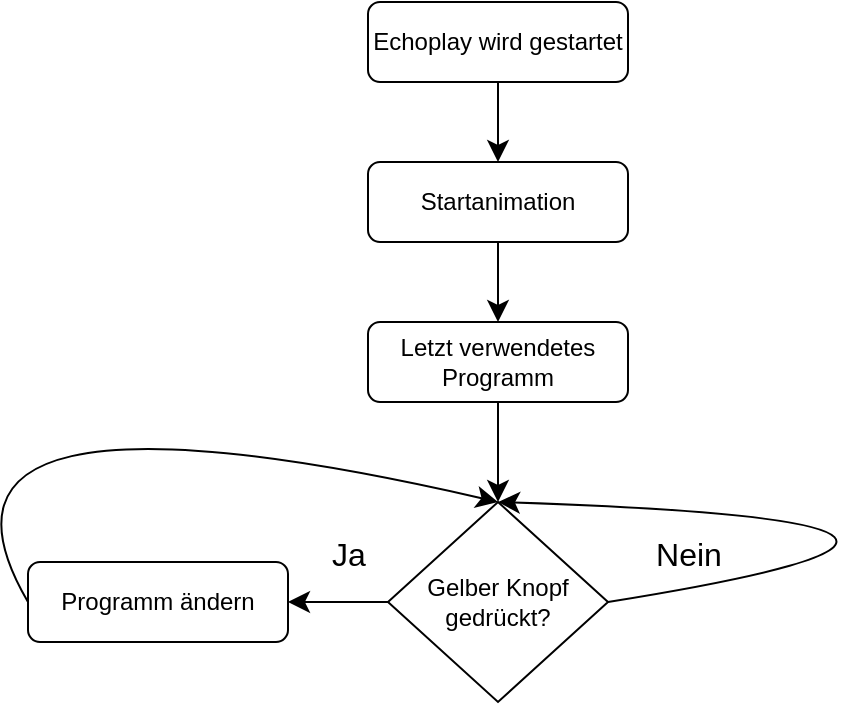 <mxfile version="26.2.4" pages="7">
  <diagram name="Start" id="BCdZJcgpSqmYK6YZ52Y_">
    <mxGraphModel dx="1428" dy="803" grid="1" gridSize="10" guides="1" tooltips="1" connect="1" arrows="1" fold="1" page="0" pageScale="1" pageWidth="827" pageHeight="1169" math="0" shadow="0">
      <root>
        <mxCell id="0" />
        <mxCell id="1" parent="0" />
        <mxCell id="Ngw4xZ1iBnMASFYmVozH-3" style="edgeStyle=none;curved=1;rounded=0;orthogonalLoop=1;jettySize=auto;html=1;exitX=0.5;exitY=1;exitDx=0;exitDy=0;entryX=0.5;entryY=0;entryDx=0;entryDy=0;fontSize=12;startSize=8;endSize=8;" parent="1" source="Ngw4xZ1iBnMASFYmVozH-1" target="Ngw4xZ1iBnMASFYmVozH-2" edge="1">
          <mxGeometry relative="1" as="geometry" />
        </mxCell>
        <mxCell id="Ngw4xZ1iBnMASFYmVozH-1" value="Echoplay wird gestartet" style="rounded=1;whiteSpace=wrap;html=1;" parent="1" vertex="1">
          <mxGeometry x="320" y="80" width="130" height="40" as="geometry" />
        </mxCell>
        <mxCell id="Ngw4xZ1iBnMASFYmVozH-5" style="edgeStyle=none;curved=1;rounded=0;orthogonalLoop=1;jettySize=auto;html=1;exitX=0.5;exitY=1;exitDx=0;exitDy=0;entryX=0.5;entryY=0;entryDx=0;entryDy=0;fontSize=12;startSize=8;endSize=8;" parent="1" source="Ngw4xZ1iBnMASFYmVozH-2" target="Ngw4xZ1iBnMASFYmVozH-4" edge="1">
          <mxGeometry relative="1" as="geometry" />
        </mxCell>
        <mxCell id="Ngw4xZ1iBnMASFYmVozH-2" value="Startanimation" style="rounded=1;whiteSpace=wrap;html=1;" parent="1" vertex="1">
          <mxGeometry x="320" y="160" width="130" height="40" as="geometry" />
        </mxCell>
        <mxCell id="Ngw4xZ1iBnMASFYmVozH-7" style="edgeStyle=none;curved=1;rounded=0;orthogonalLoop=1;jettySize=auto;html=1;exitX=0.5;exitY=1;exitDx=0;exitDy=0;entryX=0.5;entryY=0;entryDx=0;entryDy=0;fontSize=12;startSize=8;endSize=8;" parent="1" source="Ngw4xZ1iBnMASFYmVozH-4" target="Ngw4xZ1iBnMASFYmVozH-6" edge="1">
          <mxGeometry relative="1" as="geometry" />
        </mxCell>
        <mxCell id="Ngw4xZ1iBnMASFYmVozH-4" value="Letzt verwendetes Programm" style="rounded=1;whiteSpace=wrap;html=1;" parent="1" vertex="1">
          <mxGeometry x="320" y="240" width="130" height="40" as="geometry" />
        </mxCell>
        <mxCell id="Ngw4xZ1iBnMASFYmVozH-14" style="edgeStyle=none;curved=1;rounded=0;orthogonalLoop=1;jettySize=auto;html=1;exitX=0;exitY=0.5;exitDx=0;exitDy=0;entryX=1;entryY=0.5;entryDx=0;entryDy=0;fontSize=12;startSize=8;endSize=8;" parent="1" source="Ngw4xZ1iBnMASFYmVozH-6" target="Ngw4xZ1iBnMASFYmVozH-13" edge="1">
          <mxGeometry relative="1" as="geometry" />
        </mxCell>
        <mxCell id="Ngw4xZ1iBnMASFYmVozH-6" value="Gelber Knopf gedrückt?" style="rhombus;whiteSpace=wrap;html=1;" parent="1" vertex="1">
          <mxGeometry x="330" y="330" width="110" height="100" as="geometry" />
        </mxCell>
        <mxCell id="Ngw4xZ1iBnMASFYmVozH-9" value="&lt;div&gt;Ja&lt;/div&gt;" style="text;html=1;align=center;verticalAlign=middle;resizable=0;points=[];autosize=1;strokeColor=none;fillColor=none;fontSize=16;" parent="1" vertex="1">
          <mxGeometry x="290" y="341" width="40" height="30" as="geometry" />
        </mxCell>
        <mxCell id="Ngw4xZ1iBnMASFYmVozH-10" value="Nein" style="text;html=1;align=center;verticalAlign=middle;resizable=0;points=[];autosize=1;strokeColor=none;fillColor=none;fontSize=16;" parent="1" vertex="1">
          <mxGeometry x="450" y="341" width="60" height="30" as="geometry" />
        </mxCell>
        <mxCell id="PngjYbP6l01CfZ-gIK1M-1" style="edgeStyle=none;curved=1;rounded=0;orthogonalLoop=1;jettySize=auto;html=1;exitX=0;exitY=0.5;exitDx=0;exitDy=0;entryX=0.5;entryY=0;entryDx=0;entryDy=0;fontSize=12;startSize=8;endSize=8;" edge="1" parent="1" source="Ngw4xZ1iBnMASFYmVozH-13" target="Ngw4xZ1iBnMASFYmVozH-6">
          <mxGeometry relative="1" as="geometry">
            <Array as="points">
              <mxPoint x="80" y="260" />
            </Array>
          </mxGeometry>
        </mxCell>
        <mxCell id="Ngw4xZ1iBnMASFYmVozH-13" value="Programm ändern" style="rounded=1;whiteSpace=wrap;html=1;" parent="1" vertex="1">
          <mxGeometry x="150" y="360" width="130" height="40" as="geometry" />
        </mxCell>
        <mxCell id="PngjYbP6l01CfZ-gIK1M-2" style="edgeStyle=none;curved=1;rounded=0;orthogonalLoop=1;jettySize=auto;html=1;exitX=1;exitY=0.5;exitDx=0;exitDy=0;entryX=0.5;entryY=0;entryDx=0;entryDy=0;fontSize=12;startSize=8;endSize=8;" edge="1" parent="1" source="Ngw4xZ1iBnMASFYmVozH-6" target="Ngw4xZ1iBnMASFYmVozH-6">
          <mxGeometry relative="1" as="geometry">
            <Array as="points">
              <mxPoint x="690" y="340" />
            </Array>
          </mxGeometry>
        </mxCell>
      </root>
    </mxGraphModel>
  </diagram>
  <diagram id="MvB76alED9_XXCldiHOf" name="Snake">
    <mxGraphModel dx="1828" dy="1203" grid="1" gridSize="10" guides="1" tooltips="1" connect="1" arrows="1" fold="1" page="0" pageScale="1" pageWidth="827" pageHeight="1169" math="0" shadow="0">
      <root>
        <mxCell id="0" />
        <mxCell id="1" parent="0" />
        <mxCell id="cMoaqk0UZ_DA8knDVJAA-2" style="edgeStyle=none;curved=1;rounded=0;orthogonalLoop=1;jettySize=auto;html=1;exitX=0.5;exitY=1;exitDx=0;exitDy=0;entryX=0.5;entryY=0;entryDx=0;entryDy=0;fontSize=12;startSize=8;endSize=8;" edge="1" parent="1" source="aDZa0IUrz87PPYCsn7vV-1" target="cMoaqk0UZ_DA8knDVJAA-1">
          <mxGeometry relative="1" as="geometry" />
        </mxCell>
        <mxCell id="aDZa0IUrz87PPYCsn7vV-1" value="Programm ausgewählt" style="rounded=1;whiteSpace=wrap;html=1;" parent="1" vertex="1">
          <mxGeometry x="160" y="-40" width="120" height="40" as="geometry" />
        </mxCell>
        <mxCell id="oCGuxMyvgfRvBwb0uXom-2" style="edgeStyle=none;curved=1;rounded=0;orthogonalLoop=1;jettySize=auto;html=1;exitX=0.5;exitY=1;exitDx=0;exitDy=0;entryX=0.5;entryY=0;entryDx=0;entryDy=0;fontSize=12;startSize=8;endSize=8;" edge="1" parent="1" source="cMoaqk0UZ_DA8knDVJAA-1" target="oCGuxMyvgfRvBwb0uXom-1">
          <mxGeometry relative="1" as="geometry" />
        </mxCell>
        <mxCell id="cMoaqk0UZ_DA8knDVJAA-1" value="Setup" style="rounded=1;whiteSpace=wrap;html=1;" vertex="1" parent="1">
          <mxGeometry x="160" y="40" width="120" height="40" as="geometry" />
        </mxCell>
        <mxCell id="oCGuxMyvgfRvBwb0uXom-5" style="edgeStyle=none;curved=1;rounded=0;orthogonalLoop=1;jettySize=auto;html=1;exitX=0.5;exitY=1;exitDx=0;exitDy=0;entryX=0.5;entryY=0;entryDx=0;entryDy=0;fontSize=12;startSize=8;endSize=8;" edge="1" parent="1" source="oCGuxMyvgfRvBwb0uXom-1" target="oCGuxMyvgfRvBwb0uXom-4">
          <mxGeometry relative="1" as="geometry" />
        </mxCell>
        <mxCell id="oCGuxMyvgfRvBwb0uXom-1" value="Starting Screen" style="rounded=1;whiteSpace=wrap;html=1;" vertex="1" parent="1">
          <mxGeometry x="160" y="120" width="120" height="40" as="geometry" />
        </mxCell>
        <mxCell id="oCGuxMyvgfRvBwb0uXom-11" style="edgeStyle=none;curved=1;rounded=0;orthogonalLoop=1;jettySize=auto;html=1;exitX=0;exitY=0.5;exitDx=0;exitDy=0;entryX=1;entryY=0.5;entryDx=0;entryDy=0;fontSize=12;startSize=8;endSize=8;" edge="1" parent="1" source="oCGuxMyvgfRvBwb0uXom-4" target="oCGuxMyvgfRvBwb0uXom-10">
          <mxGeometry relative="1" as="geometry" />
        </mxCell>
        <mxCell id="Ss6LQbIELtsNvzZK5WHE-1" style="edgeStyle=none;curved=1;rounded=0;orthogonalLoop=1;jettySize=auto;html=1;exitX=1;exitY=0.5;exitDx=0;exitDy=0;entryX=1;entryY=0.5;entryDx=0;entryDy=0;fontSize=12;startSize=8;endSize=8;" edge="1" parent="1" source="oCGuxMyvgfRvBwb0uXom-4" target="oCGuxMyvgfRvBwb0uXom-1">
          <mxGeometry relative="1" as="geometry">
            <Array as="points">
              <mxPoint x="450" y="250" />
            </Array>
          </mxGeometry>
        </mxCell>
        <mxCell id="oCGuxMyvgfRvBwb0uXom-4" value="Geräusch gehört?" style="rhombus;whiteSpace=wrap;html=1;" vertex="1" parent="1">
          <mxGeometry x="170" y="200" width="100" height="100" as="geometry" />
        </mxCell>
        <mxCell id="oCGuxMyvgfRvBwb0uXom-6" value="Ja" style="text;html=1;align=center;verticalAlign=middle;resizable=0;points=[];autosize=1;strokeColor=none;fillColor=none;fontSize=16;" vertex="1" parent="1">
          <mxGeometry x="120" y="211" width="40" height="30" as="geometry" />
        </mxCell>
        <mxCell id="oCGuxMyvgfRvBwb0uXom-7" value="Nein" style="text;html=1;align=center;verticalAlign=middle;resizable=0;points=[];autosize=1;strokeColor=none;fillColor=none;fontSize=16;" vertex="1" parent="1">
          <mxGeometry x="280" y="211" width="60" height="30" as="geometry" />
        </mxCell>
        <mxCell id="oCGuxMyvgfRvBwb0uXom-13" style="edgeStyle=none;curved=1;rounded=0;orthogonalLoop=1;jettySize=auto;html=1;exitX=0.5;exitY=1;exitDx=0;exitDy=0;entryX=0.5;entryY=0;entryDx=0;entryDy=0;fontSize=12;startSize=8;endSize=8;" edge="1" parent="1" source="oCGuxMyvgfRvBwb0uXom-10" target="oCGuxMyvgfRvBwb0uXom-12">
          <mxGeometry relative="1" as="geometry" />
        </mxCell>
        <mxCell id="oCGuxMyvgfRvBwb0uXom-10" value="Spiel Starten" style="rounded=1;whiteSpace=wrap;html=1;" vertex="1" parent="1">
          <mxGeometry x="-10" y="230" width="120" height="40" as="geometry" />
        </mxCell>
        <mxCell id="oCGuxMyvgfRvBwb0uXom-15" style="edgeStyle=none;curved=1;rounded=0;orthogonalLoop=1;jettySize=auto;html=1;exitX=0.5;exitY=1;exitDx=0;exitDy=0;entryX=0.5;entryY=0;entryDx=0;entryDy=0;fontSize=12;startSize=8;endSize=8;" edge="1" parent="1" source="oCGuxMyvgfRvBwb0uXom-12" target="oCGuxMyvgfRvBwb0uXom-14">
          <mxGeometry relative="1" as="geometry" />
        </mxCell>
        <mxCell id="oCGuxMyvgfRvBwb0uXom-12" value="DrawApple" style="rounded=1;whiteSpace=wrap;html=1;" vertex="1" parent="1">
          <mxGeometry x="-10" y="310" width="120" height="40" as="geometry" />
        </mxCell>
        <mxCell id="oCGuxMyvgfRvBwb0uXom-17" style="edgeStyle=none;curved=1;rounded=0;orthogonalLoop=1;jettySize=auto;html=1;exitX=0.5;exitY=1;exitDx=0;exitDy=0;entryX=0.5;entryY=0;entryDx=0;entryDy=0;fontSize=12;startSize=8;endSize=8;" edge="1" parent="1" source="oCGuxMyvgfRvBwb0uXom-14" target="oCGuxMyvgfRvBwb0uXom-16">
          <mxGeometry relative="1" as="geometry" />
        </mxCell>
        <mxCell id="oCGuxMyvgfRvBwb0uXom-14" value="DrawSnake" style="rounded=1;whiteSpace=wrap;html=1;" vertex="1" parent="1">
          <mxGeometry x="-10" y="390" width="120" height="40" as="geometry" />
        </mxCell>
        <mxCell id="oCGuxMyvgfRvBwb0uXom-26" style="edgeStyle=none;curved=1;rounded=0;orthogonalLoop=1;jettySize=auto;html=1;exitX=0.5;exitY=1;exitDx=0;exitDy=0;entryX=0.5;entryY=0;entryDx=0;entryDy=0;fontSize=12;startSize=8;endSize=8;" edge="1" parent="1" source="oCGuxMyvgfRvBwb0uXom-16" target="oCGuxMyvgfRvBwb0uXom-20">
          <mxGeometry relative="1" as="geometry" />
        </mxCell>
        <mxCell id="oCGuxMyvgfRvBwb0uXom-16" value="MoveSnake" style="rounded=1;whiteSpace=wrap;html=1;" vertex="1" parent="1">
          <mxGeometry x="-10" y="470" width="120" height="40" as="geometry" />
        </mxCell>
        <mxCell id="ppfr4ID5wg0duhNd-xjc-4" style="edgeStyle=none;curved=1;rounded=0;orthogonalLoop=1;jettySize=auto;html=1;exitX=1;exitY=0.5;exitDx=0;exitDy=0;entryX=0.5;entryY=0;entryDx=0;entryDy=0;fontSize=12;startSize=8;endSize=8;" edge="1" parent="1" source="oCGuxMyvgfRvBwb0uXom-20" target="ppfr4ID5wg0duhNd-xjc-1">
          <mxGeometry relative="1" as="geometry">
            <Array as="points">
              <mxPoint x="100" y="690" />
            </Array>
          </mxGeometry>
        </mxCell>
        <mxCell id="ppfr4ID5wg0duhNd-xjc-9" style="edgeStyle=none;curved=1;rounded=0;orthogonalLoop=1;jettySize=auto;html=1;exitX=0;exitY=0.5;exitDx=0;exitDy=0;entryX=1;entryY=0.5;entryDx=0;entryDy=0;fontSize=12;startSize=8;endSize=8;" edge="1" parent="1" source="oCGuxMyvgfRvBwb0uXom-20" target="ppfr4ID5wg0duhNd-xjc-8">
          <mxGeometry relative="1" as="geometry" />
        </mxCell>
        <mxCell id="oCGuxMyvgfRvBwb0uXom-20" value="Berührt Wand oder Selbst?" style="rhombus;whiteSpace=wrap;html=1;" vertex="1" parent="1">
          <mxGeometry y="560" width="100" height="100" as="geometry" />
        </mxCell>
        <mxCell id="oCGuxMyvgfRvBwb0uXom-21" value="Ja" style="text;html=1;align=center;verticalAlign=middle;resizable=0;points=[];autosize=1;strokeColor=none;fillColor=none;fontSize=16;" vertex="1" parent="1">
          <mxGeometry x="-40" y="571" width="40" height="30" as="geometry" />
        </mxCell>
        <mxCell id="oCGuxMyvgfRvBwb0uXom-22" value="Nein" style="text;html=1;align=center;verticalAlign=middle;resizable=0;points=[];autosize=1;strokeColor=none;fillColor=none;fontSize=16;" vertex="1" parent="1">
          <mxGeometry x="100" y="571" width="60" height="30" as="geometry" />
        </mxCell>
        <mxCell id="ppfr4ID5wg0duhNd-xjc-6" style="edgeStyle=none;curved=1;rounded=0;orthogonalLoop=1;jettySize=auto;html=1;exitX=0.5;exitY=0;exitDx=0;exitDy=0;entryX=1;entryY=0.5;entryDx=0;entryDy=0;fontSize=12;startSize=8;endSize=8;" edge="1" parent="1" source="oCGuxMyvgfRvBwb0uXom-28" target="oCGuxMyvgfRvBwb0uXom-12">
          <mxGeometry relative="1" as="geometry">
            <Array as="points">
              <mxPoint x="290" y="350" />
            </Array>
          </mxGeometry>
        </mxCell>
        <mxCell id="oCGuxMyvgfRvBwb0uXom-28" value="GrowSnake" style="rounded=1;whiteSpace=wrap;html=1;" vertex="1" parent="1">
          <mxGeometry x="200" y="590" width="120" height="40" as="geometry" />
        </mxCell>
        <mxCell id="ppfr4ID5wg0duhNd-xjc-5" style="edgeStyle=none;curved=1;rounded=0;orthogonalLoop=1;jettySize=auto;html=1;exitX=1;exitY=0.5;exitDx=0;exitDy=0;entryX=0.5;entryY=1;entryDx=0;entryDy=0;fontSize=12;startSize=8;endSize=8;" edge="1" parent="1" source="ppfr4ID5wg0duhNd-xjc-1" target="oCGuxMyvgfRvBwb0uXom-28">
          <mxGeometry relative="1" as="geometry">
            <Array as="points">
              <mxPoint x="250" y="780" />
            </Array>
          </mxGeometry>
        </mxCell>
        <mxCell id="ppfr4ID5wg0duhNd-xjc-7" style="edgeStyle=none;curved=1;rounded=0;orthogonalLoop=1;jettySize=auto;html=1;exitX=0;exitY=0.5;exitDx=0;exitDy=0;entryX=0;entryY=0.5;entryDx=0;entryDy=0;fontSize=12;startSize=8;endSize=8;" edge="1" parent="1" source="ppfr4ID5wg0duhNd-xjc-1" target="oCGuxMyvgfRvBwb0uXom-14">
          <mxGeometry relative="1" as="geometry">
            <Array as="points">
              <mxPoint x="-160" y="830" />
            </Array>
          </mxGeometry>
        </mxCell>
        <mxCell id="ppfr4ID5wg0duhNd-xjc-1" value="Berührt Appfel" style="rhombus;whiteSpace=wrap;html=1;" vertex="1" parent="1">
          <mxGeometry y="730" width="100" height="100" as="geometry" />
        </mxCell>
        <mxCell id="ppfr4ID5wg0duhNd-xjc-2" value="Nein" style="text;html=1;align=center;verticalAlign=middle;resizable=0;points=[];autosize=1;strokeColor=none;fillColor=none;fontSize=16;" vertex="1" parent="1">
          <mxGeometry x="-70" y="740" width="60" height="30" as="geometry" />
        </mxCell>
        <mxCell id="ppfr4ID5wg0duhNd-xjc-3" value="Ja" style="text;html=1;align=center;verticalAlign=middle;resizable=0;points=[];autosize=1;strokeColor=none;fillColor=none;fontSize=16;" vertex="1" parent="1">
          <mxGeometry x="120" y="740" width="40" height="30" as="geometry" />
        </mxCell>
        <mxCell id="ppfr4ID5wg0duhNd-xjc-11" style="edgeStyle=none;curved=1;rounded=0;orthogonalLoop=1;jettySize=auto;html=1;exitX=0.5;exitY=1;exitDx=0;exitDy=0;entryX=0.5;entryY=0;entryDx=0;entryDy=0;fontSize=12;startSize=8;endSize=8;" edge="1" parent="1" source="ppfr4ID5wg0duhNd-xjc-8" target="ppfr4ID5wg0duhNd-xjc-10">
          <mxGeometry relative="1" as="geometry" />
        </mxCell>
        <mxCell id="ppfr4ID5wg0duhNd-xjc-8" value="StartEnd" style="rounded=1;whiteSpace=wrap;html=1;" vertex="1" parent="1">
          <mxGeometry x="-260" y="590" width="120" height="40" as="geometry" />
        </mxCell>
        <mxCell id="ppfr4ID5wg0duhNd-xjc-12" style="edgeStyle=none;curved=1;rounded=0;orthogonalLoop=1;jettySize=auto;html=1;exitX=0;exitY=0.5;exitDx=0;exitDy=0;entryX=0;entryY=0.5;entryDx=0;entryDy=0;fontSize=12;startSize=8;endSize=8;" edge="1" parent="1" source="ppfr4ID5wg0duhNd-xjc-10" target="cMoaqk0UZ_DA8knDVJAA-1">
          <mxGeometry relative="1" as="geometry">
            <Array as="points">
              <mxPoint x="-440" y="520" />
            </Array>
          </mxGeometry>
        </mxCell>
        <mxCell id="ppfr4ID5wg0duhNd-xjc-10" value="WaitForNoise" style="rounded=1;whiteSpace=wrap;html=1;" vertex="1" parent="1">
          <mxGeometry x="-260" y="680" width="120" height="40" as="geometry" />
        </mxCell>
      </root>
    </mxGraphModel>
  </diagram>
  <diagram id="v__jQCXiaxcm8U4NjwK0" name="Tic Tac Toe">
    <mxGraphModel dx="2440" dy="1547" grid="1" gridSize="10" guides="1" tooltips="1" connect="1" arrows="1" fold="1" page="0" pageScale="1" pageWidth="827" pageHeight="1169" math="0" shadow="0">
      <root>
        <mxCell id="0" />
        <mxCell id="1" parent="0" />
        <mxCell id="mIKWCSHCjzqlFlOlb3xv-1" style="edgeStyle=none;curved=1;rounded=0;orthogonalLoop=1;jettySize=auto;html=1;exitX=0.5;exitY=1;exitDx=0;exitDy=0;entryX=0.5;entryY=0;entryDx=0;entryDy=0;fontSize=12;startSize=8;endSize=8;" edge="1" parent="1" source="mIKWCSHCjzqlFlOlb3xv-2" target="mIKWCSHCjzqlFlOlb3xv-4">
          <mxGeometry relative="1" as="geometry" />
        </mxCell>
        <mxCell id="mIKWCSHCjzqlFlOlb3xv-2" value="Programm ausgewählt" style="rounded=1;whiteSpace=wrap;html=1;" vertex="1" parent="1">
          <mxGeometry x="160" y="-40" width="120" height="40" as="geometry" />
        </mxCell>
        <mxCell id="mIKWCSHCjzqlFlOlb3xv-3" style="edgeStyle=none;curved=1;rounded=0;orthogonalLoop=1;jettySize=auto;html=1;exitX=0.5;exitY=1;exitDx=0;exitDy=0;entryX=0.5;entryY=0;entryDx=0;entryDy=0;fontSize=12;startSize=8;endSize=8;" edge="1" parent="1" source="mIKWCSHCjzqlFlOlb3xv-4" target="mIKWCSHCjzqlFlOlb3xv-6">
          <mxGeometry relative="1" as="geometry" />
        </mxCell>
        <mxCell id="mIKWCSHCjzqlFlOlb3xv-4" value="Setup" style="rounded=1;whiteSpace=wrap;html=1;" vertex="1" parent="1">
          <mxGeometry x="160" y="40" width="120" height="40" as="geometry" />
        </mxCell>
        <mxCell id="mIKWCSHCjzqlFlOlb3xv-5" style="edgeStyle=none;curved=1;rounded=0;orthogonalLoop=1;jettySize=auto;html=1;exitX=0.5;exitY=1;exitDx=0;exitDy=0;entryX=0.5;entryY=0;entryDx=0;entryDy=0;fontSize=12;startSize=8;endSize=8;" edge="1" parent="1" source="mIKWCSHCjzqlFlOlb3xv-6" target="mIKWCSHCjzqlFlOlb3xv-9">
          <mxGeometry relative="1" as="geometry" />
        </mxCell>
        <mxCell id="mIKWCSHCjzqlFlOlb3xv-6" value="Starting Screen" style="rounded=1;whiteSpace=wrap;html=1;" vertex="1" parent="1">
          <mxGeometry x="160" y="120" width="120" height="40" as="geometry" />
        </mxCell>
        <mxCell id="mIKWCSHCjzqlFlOlb3xv-7" style="edgeStyle=none;curved=1;rounded=0;orthogonalLoop=1;jettySize=auto;html=1;exitX=1;exitY=0.5;exitDx=0;exitDy=0;entryX=1;entryY=0.5;entryDx=0;entryDy=0;fontSize=12;startSize=8;endSize=8;" edge="1" parent="1" source="mIKWCSHCjzqlFlOlb3xv-9" target="mIKWCSHCjzqlFlOlb3xv-6">
          <mxGeometry relative="1" as="geometry">
            <mxPoint x="340" y="250" as="targetPoint" />
            <Array as="points">
              <mxPoint x="470" y="240" />
            </Array>
          </mxGeometry>
        </mxCell>
        <mxCell id="mIKWCSHCjzqlFlOlb3xv-8" style="edgeStyle=none;curved=1;rounded=0;orthogonalLoop=1;jettySize=auto;html=1;exitX=0;exitY=0.5;exitDx=0;exitDy=0;entryX=1;entryY=0.5;entryDx=0;entryDy=0;fontSize=12;startSize=8;endSize=8;" edge="1" parent="1" source="mIKWCSHCjzqlFlOlb3xv-9" target="mIKWCSHCjzqlFlOlb3xv-14">
          <mxGeometry relative="1" as="geometry" />
        </mxCell>
        <mxCell id="mIKWCSHCjzqlFlOlb3xv-9" value="Geräusch gehört?" style="rhombus;whiteSpace=wrap;html=1;" vertex="1" parent="1">
          <mxGeometry x="170" y="200" width="100" height="100" as="geometry" />
        </mxCell>
        <mxCell id="mIKWCSHCjzqlFlOlb3xv-10" value="Ja" style="text;html=1;align=center;verticalAlign=middle;resizable=0;points=[];autosize=1;strokeColor=none;fillColor=none;fontSize=16;" vertex="1" parent="1">
          <mxGeometry x="120" y="211" width="40" height="30" as="geometry" />
        </mxCell>
        <mxCell id="mIKWCSHCjzqlFlOlb3xv-11" value="Nein" style="text;html=1;align=center;verticalAlign=middle;resizable=0;points=[];autosize=1;strokeColor=none;fillColor=none;fontSize=16;" vertex="1" parent="1">
          <mxGeometry x="280" y="211" width="60" height="30" as="geometry" />
        </mxCell>
        <mxCell id="mIKWCSHCjzqlFlOlb3xv-13" style="edgeStyle=none;curved=1;rounded=0;orthogonalLoop=1;jettySize=auto;html=1;exitX=0.5;exitY=1;exitDx=0;exitDy=0;entryX=0.5;entryY=0;entryDx=0;entryDy=0;fontSize=12;startSize=8;endSize=8;" edge="1" parent="1" source="mIKWCSHCjzqlFlOlb3xv-14" target="mIKWCSHCjzqlFlOlb3xv-16">
          <mxGeometry relative="1" as="geometry" />
        </mxCell>
        <mxCell id="mIKWCSHCjzqlFlOlb3xv-14" value="Spiel Starten" style="rounded=1;whiteSpace=wrap;html=1;" vertex="1" parent="1">
          <mxGeometry x="-10" y="230" width="120" height="40" as="geometry" />
        </mxCell>
        <mxCell id="mIKWCSHCjzqlFlOlb3xv-32" style="edgeStyle=none;curved=1;rounded=0;orthogonalLoop=1;jettySize=auto;html=1;exitX=0.5;exitY=1;exitDx=0;exitDy=0;entryX=0.5;entryY=0;entryDx=0;entryDy=0;fontSize=12;startSize=8;endSize=8;" edge="1" parent="1" source="mIKWCSHCjzqlFlOlb3xv-16" target="mIKWCSHCjzqlFlOlb3xv-29">
          <mxGeometry relative="1" as="geometry" />
        </mxCell>
        <mxCell id="mIKWCSHCjzqlFlOlb3xv-16" value="DrawArena" style="rounded=1;whiteSpace=wrap;html=1;" vertex="1" parent="1">
          <mxGeometry x="-10" y="310" width="120" height="40" as="geometry" />
        </mxCell>
        <mxCell id="mIKWCSHCjzqlFlOlb3xv-34" style="edgeStyle=none;curved=1;rounded=0;orthogonalLoop=1;jettySize=auto;html=1;exitX=0;exitY=0.5;exitDx=0;exitDy=0;entryX=1;entryY=0.5;entryDx=0;entryDy=0;fontSize=12;startSize=8;endSize=8;" edge="1" parent="1" source="mIKWCSHCjzqlFlOlb3xv-29" target="mIKWCSHCjzqlFlOlb3xv-33">
          <mxGeometry relative="1" as="geometry" />
        </mxCell>
        <mxCell id="mIKWCSHCjzqlFlOlb3xv-36" style="edgeStyle=none;curved=1;rounded=0;orthogonalLoop=1;jettySize=auto;html=1;exitX=1;exitY=0.5;exitDx=0;exitDy=0;entryX=0;entryY=0.5;entryDx=0;entryDy=0;fontSize=12;startSize=8;endSize=8;" edge="1" parent="1" source="mIKWCSHCjzqlFlOlb3xv-29" target="mIKWCSHCjzqlFlOlb3xv-35">
          <mxGeometry relative="1" as="geometry" />
        </mxCell>
        <mxCell id="mIKWCSHCjzqlFlOlb3xv-29" value="Is Player1 Turn?" style="rhombus;whiteSpace=wrap;html=1;" vertex="1" parent="1">
          <mxGeometry x="-5" y="390" width="110" height="110" as="geometry" />
        </mxCell>
        <mxCell id="mIKWCSHCjzqlFlOlb3xv-30" value="Ja" style="text;html=1;align=center;verticalAlign=middle;resizable=0;points=[];autosize=1;strokeColor=none;fillColor=none;fontSize=16;" vertex="1" parent="1">
          <mxGeometry x="-70" y="400" width="40" height="30" as="geometry" />
        </mxCell>
        <mxCell id="mIKWCSHCjzqlFlOlb3xv-31" value="Nein" style="text;html=1;align=center;verticalAlign=middle;resizable=0;points=[];autosize=1;strokeColor=none;fillColor=none;fontSize=16;" vertex="1" parent="1">
          <mxGeometry x="110" y="400" width="60" height="30" as="geometry" />
        </mxCell>
        <mxCell id="mIKWCSHCjzqlFlOlb3xv-39" style="edgeStyle=none;curved=1;rounded=0;orthogonalLoop=1;jettySize=auto;html=1;exitX=0.5;exitY=1;exitDx=0;exitDy=0;entryX=0.5;entryY=0;entryDx=0;entryDy=0;fontSize=12;startSize=8;endSize=8;" edge="1" parent="1" source="mIKWCSHCjzqlFlOlb3xv-33" target="mIKWCSHCjzqlFlOlb3xv-38">
          <mxGeometry relative="1" as="geometry" />
        </mxCell>
        <mxCell id="mIKWCSHCjzqlFlOlb3xv-33" value="MoveO" style="rounded=1;whiteSpace=wrap;html=1;" vertex="1" parent="1">
          <mxGeometry x="-220" y="425" width="120" height="40" as="geometry" />
        </mxCell>
        <mxCell id="mIKWCSHCjzqlFlOlb3xv-41" style="edgeStyle=none;curved=1;rounded=0;orthogonalLoop=1;jettySize=auto;html=1;exitX=0.5;exitY=1;exitDx=0;exitDy=0;entryX=0.5;entryY=0;entryDx=0;entryDy=0;fontSize=12;startSize=8;endSize=8;" edge="1" parent="1" source="mIKWCSHCjzqlFlOlb3xv-35" target="mIKWCSHCjzqlFlOlb3xv-40">
          <mxGeometry relative="1" as="geometry" />
        </mxCell>
        <mxCell id="mIKWCSHCjzqlFlOlb3xv-35" value="MoveX" style="rounded=1;whiteSpace=wrap;html=1;" vertex="1" parent="1">
          <mxGeometry x="180" y="425" width="120" height="40" as="geometry" />
        </mxCell>
        <mxCell id="mIKWCSHCjzqlFlOlb3xv-43" style="edgeStyle=none;curved=1;rounded=0;orthogonalLoop=1;jettySize=auto;html=1;exitX=0.5;exitY=1;exitDx=0;exitDy=0;entryX=0.5;entryY=0;entryDx=0;entryDy=0;fontSize=12;startSize=8;endSize=8;" edge="1" parent="1" source="mIKWCSHCjzqlFlOlb3xv-38" target="mIKWCSHCjzqlFlOlb3xv-42">
          <mxGeometry relative="1" as="geometry" />
        </mxCell>
        <mxCell id="mIKWCSHCjzqlFlOlb3xv-38" value="WaitForNoise" style="rounded=1;whiteSpace=wrap;html=1;" vertex="1" parent="1">
          <mxGeometry x="-220" y="500" width="120" height="40" as="geometry" />
        </mxCell>
        <mxCell id="mIKWCSHCjzqlFlOlb3xv-45" style="edgeStyle=none;curved=1;rounded=0;orthogonalLoop=1;jettySize=auto;html=1;exitX=0.5;exitY=1;exitDx=0;exitDy=0;entryX=0.5;entryY=0;entryDx=0;entryDy=0;fontSize=12;startSize=8;endSize=8;" edge="1" parent="1" source="mIKWCSHCjzqlFlOlb3xv-40" target="mIKWCSHCjzqlFlOlb3xv-44">
          <mxGeometry relative="1" as="geometry" />
        </mxCell>
        <mxCell id="mIKWCSHCjzqlFlOlb3xv-40" value="WaitForNoise" style="rounded=1;whiteSpace=wrap;html=1;" vertex="1" parent="1">
          <mxGeometry x="180" y="500" width="120" height="40" as="geometry" />
        </mxCell>
        <mxCell id="dMAaWepAQa2UVExJ8PkP-2" style="edgeStyle=none;curved=1;rounded=0;orthogonalLoop=1;jettySize=auto;html=1;exitX=0.5;exitY=1;exitDx=0;exitDy=0;entryX=0.5;entryY=0;entryDx=0;entryDy=0;fontSize=12;startSize=8;endSize=8;" edge="1" parent="1" source="mIKWCSHCjzqlFlOlb3xv-42" target="dMAaWepAQa2UVExJ8PkP-1">
          <mxGeometry relative="1" as="geometry" />
        </mxCell>
        <mxCell id="mIKWCSHCjzqlFlOlb3xv-42" value="DrawO" style="rounded=1;whiteSpace=wrap;html=1;" vertex="1" parent="1">
          <mxGeometry x="-220" y="580" width="120" height="40" as="geometry" />
        </mxCell>
        <mxCell id="dMAaWepAQa2UVExJ8PkP-4" style="edgeStyle=none;curved=1;rounded=0;orthogonalLoop=1;jettySize=auto;html=1;exitX=0.5;exitY=1;exitDx=0;exitDy=0;entryX=0.5;entryY=0;entryDx=0;entryDy=0;fontSize=12;startSize=8;endSize=8;" edge="1" parent="1" source="mIKWCSHCjzqlFlOlb3xv-44" target="dMAaWepAQa2UVExJ8PkP-3">
          <mxGeometry relative="1" as="geometry" />
        </mxCell>
        <mxCell id="mIKWCSHCjzqlFlOlb3xv-44" value="DrawX" style="rounded=1;whiteSpace=wrap;html=1;" vertex="1" parent="1">
          <mxGeometry x="180" y="580" width="120" height="40" as="geometry" />
        </mxCell>
        <mxCell id="mIKWCSHCjzqlFlOlb3xv-56" style="edgeStyle=none;curved=1;rounded=0;orthogonalLoop=1;jettySize=auto;html=1;exitX=0.5;exitY=1;exitDx=0;exitDy=0;entryX=0.5;entryY=0;entryDx=0;entryDy=0;fontSize=12;startSize=8;endSize=8;" edge="1" parent="1" source="mIKWCSHCjzqlFlOlb3xv-49" target="mIKWCSHCjzqlFlOlb3xv-29">
          <mxGeometry relative="1" as="geometry">
            <Array as="points">
              <mxPoint x="-290" y="850" />
              <mxPoint x="-330" y="260" />
            </Array>
          </mxGeometry>
        </mxCell>
        <mxCell id="mIKWCSHCjzqlFlOlb3xv-49" value="ChangeTurn" style="rounded=1;whiteSpace=wrap;html=1;" vertex="1" parent="1">
          <mxGeometry x="-220" y="870" width="120" height="40" as="geometry" />
        </mxCell>
        <mxCell id="mIKWCSHCjzqlFlOlb3xv-55" style="edgeStyle=none;curved=1;rounded=0;orthogonalLoop=1;jettySize=auto;html=1;exitX=0.5;exitY=1;exitDx=0;exitDy=0;entryX=0.5;entryY=0;entryDx=0;entryDy=0;fontSize=12;startSize=8;endSize=8;" edge="1" parent="1" source="mIKWCSHCjzqlFlOlb3xv-54" target="mIKWCSHCjzqlFlOlb3xv-29">
          <mxGeometry relative="1" as="geometry">
            <Array as="points">
              <mxPoint x="340" y="860" />
              <mxPoint x="490" y="270" />
            </Array>
          </mxGeometry>
        </mxCell>
        <mxCell id="mIKWCSHCjzqlFlOlb3xv-54" value="ChangeTurn" style="rounded=1;whiteSpace=wrap;html=1;" vertex="1" parent="1">
          <mxGeometry x="180" y="870" width="120" height="40" as="geometry" />
        </mxCell>
        <mxCell id="dMAaWepAQa2UVExJ8PkP-7" style="edgeStyle=none;curved=1;rounded=0;orthogonalLoop=1;jettySize=auto;html=1;exitX=0;exitY=0.5;exitDx=0;exitDy=0;entryX=0.5;entryY=0;entryDx=0;entryDy=0;fontSize=12;startSize=8;endSize=8;" edge="1" parent="1" source="dMAaWepAQa2UVExJ8PkP-1" target="mIKWCSHCjzqlFlOlb3xv-49">
          <mxGeometry relative="1" as="geometry" />
        </mxCell>
        <mxCell id="dMAaWepAQa2UVExJ8PkP-12" style="edgeStyle=none;curved=1;rounded=0;orthogonalLoop=1;jettySize=auto;html=1;exitX=1;exitY=0.5;exitDx=0;exitDy=0;entryX=0.5;entryY=0;entryDx=0;entryDy=0;fontSize=12;startSize=8;endSize=8;" edge="1" parent="1" source="dMAaWepAQa2UVExJ8PkP-1" target="dMAaWepAQa2UVExJ8PkP-11">
          <mxGeometry relative="1" as="geometry">
            <Array as="points">
              <mxPoint x="-10" y="650" />
            </Array>
          </mxGeometry>
        </mxCell>
        <mxCell id="dMAaWepAQa2UVExJ8PkP-1" value="Gewonnen?" style="rhombus;whiteSpace=wrap;html=1;" vertex="1" parent="1">
          <mxGeometry x="-200" y="650" width="80" height="80" as="geometry" />
        </mxCell>
        <mxCell id="dMAaWepAQa2UVExJ8PkP-10" style="edgeStyle=none;curved=1;rounded=0;orthogonalLoop=1;jettySize=auto;html=1;exitX=1;exitY=0.5;exitDx=0;exitDy=0;entryX=0.5;entryY=0;entryDx=0;entryDy=0;fontSize=12;startSize=8;endSize=8;" edge="1" parent="1" source="dMAaWepAQa2UVExJ8PkP-3" target="mIKWCSHCjzqlFlOlb3xv-54">
          <mxGeometry relative="1" as="geometry" />
        </mxCell>
        <mxCell id="dMAaWepAQa2UVExJ8PkP-13" style="edgeStyle=none;curved=1;rounded=0;orthogonalLoop=1;jettySize=auto;html=1;exitX=0;exitY=0.5;exitDx=0;exitDy=0;entryX=0.5;entryY=0;entryDx=0;entryDy=0;fontSize=12;startSize=8;endSize=8;" edge="1" parent="1" source="dMAaWepAQa2UVExJ8PkP-3" target="dMAaWepAQa2UVExJ8PkP-11">
          <mxGeometry relative="1" as="geometry">
            <Array as="points">
              <mxPoint x="80" y="650" />
            </Array>
          </mxGeometry>
        </mxCell>
        <mxCell id="dMAaWepAQa2UVExJ8PkP-3" value="Gewonnen?" style="rhombus;whiteSpace=wrap;html=1;" vertex="1" parent="1">
          <mxGeometry x="200" y="650" width="80" height="80" as="geometry" />
        </mxCell>
        <mxCell id="dMAaWepAQa2UVExJ8PkP-5" value="&lt;div&gt;Nein&lt;/div&gt;" style="text;html=1;align=center;verticalAlign=middle;resizable=0;points=[];autosize=1;strokeColor=none;fillColor=none;fontSize=16;" vertex="1" parent="1">
          <mxGeometry x="-250" y="641" width="60" height="30" as="geometry" />
        </mxCell>
        <mxCell id="dMAaWepAQa2UVExJ8PkP-6" value="Ja" style="text;html=1;align=center;verticalAlign=middle;resizable=0;points=[];autosize=1;strokeColor=none;fillColor=none;fontSize=16;" vertex="1" parent="1">
          <mxGeometry x="-136" y="641" width="40" height="30" as="geometry" />
        </mxCell>
        <mxCell id="dMAaWepAQa2UVExJ8PkP-8" value="Ja" style="text;html=1;align=center;verticalAlign=middle;resizable=0;points=[];autosize=1;strokeColor=none;fillColor=none;fontSize=16;" vertex="1" parent="1">
          <mxGeometry x="160" y="650" width="40" height="30" as="geometry" />
        </mxCell>
        <mxCell id="dMAaWepAQa2UVExJ8PkP-9" value="&lt;div&gt;Nein&lt;/div&gt;" style="text;html=1;align=center;verticalAlign=middle;resizable=0;points=[];autosize=1;strokeColor=none;fillColor=none;fontSize=16;" vertex="1" parent="1">
          <mxGeometry x="270" y="650" width="60" height="30" as="geometry" />
        </mxCell>
        <mxCell id="dMAaWepAQa2UVExJ8PkP-15" style="edgeStyle=none;curved=1;rounded=0;orthogonalLoop=1;jettySize=auto;html=1;exitX=0.5;exitY=1;exitDx=0;exitDy=0;entryX=0.5;entryY=0;entryDx=0;entryDy=0;fontSize=12;startSize=8;endSize=8;" edge="1" parent="1" source="dMAaWepAQa2UVExJ8PkP-11" target="dMAaWepAQa2UVExJ8PkP-14">
          <mxGeometry relative="1" as="geometry" />
        </mxCell>
        <mxCell id="dMAaWepAQa2UVExJ8PkP-11" value="StartEnd" style="rounded=1;whiteSpace=wrap;html=1;" vertex="1" parent="1">
          <mxGeometry x="-30" y="720" width="120" height="40" as="geometry" />
        </mxCell>
        <mxCell id="dMAaWepAQa2UVExJ8PkP-16" style="edgeStyle=none;curved=1;rounded=0;orthogonalLoop=1;jettySize=auto;html=1;exitX=0.5;exitY=1;exitDx=0;exitDy=0;entryX=1;entryY=0.5;entryDx=0;entryDy=0;fontSize=12;startSize=8;endSize=8;" edge="1" parent="1" source="dMAaWepAQa2UVExJ8PkP-14" target="mIKWCSHCjzqlFlOlb3xv-4">
          <mxGeometry relative="1" as="geometry">
            <Array as="points">
              <mxPoint x="470" y="1240" />
              <mxPoint x="590" y="-80" />
            </Array>
          </mxGeometry>
        </mxCell>
        <mxCell id="dMAaWepAQa2UVExJ8PkP-14" value="WaitForNoise" style="rounded=1;whiteSpace=wrap;html=1;" vertex="1" parent="1">
          <mxGeometry x="-30" y="800" width="120" height="40" as="geometry" />
        </mxCell>
      </root>
    </mxGraphModel>
  </diagram>
  <diagram id="x-qjlkco8K9bc8IQ5LCU" name="4 Gewinnt">
    <mxGraphModel dx="1828" dy="1203" grid="1" gridSize="10" guides="1" tooltips="1" connect="1" arrows="1" fold="1" page="0" pageScale="1" pageWidth="827" pageHeight="1169" math="0" shadow="0">
      <root>
        <mxCell id="0" />
        <mxCell id="1" parent="0" />
        <mxCell id="zY4RZjGk8QixvLDHZW2z-1" style="edgeStyle=none;curved=1;rounded=0;orthogonalLoop=1;jettySize=auto;html=1;exitX=0.5;exitY=1;exitDx=0;exitDy=0;entryX=0.5;entryY=0;entryDx=0;entryDy=0;fontSize=12;startSize=8;endSize=8;" edge="1" parent="1" source="zY4RZjGk8QixvLDHZW2z-2" target="zY4RZjGk8QixvLDHZW2z-4">
          <mxGeometry relative="1" as="geometry" />
        </mxCell>
        <mxCell id="zY4RZjGk8QixvLDHZW2z-2" value="Programm ausgewählt" style="rounded=1;whiteSpace=wrap;html=1;" vertex="1" parent="1">
          <mxGeometry x="160" y="-40" width="120" height="40" as="geometry" />
        </mxCell>
        <mxCell id="zY4RZjGk8QixvLDHZW2z-3" style="edgeStyle=none;curved=1;rounded=0;orthogonalLoop=1;jettySize=auto;html=1;exitX=0.5;exitY=1;exitDx=0;exitDy=0;entryX=0.5;entryY=0;entryDx=0;entryDy=0;fontSize=12;startSize=8;endSize=8;" edge="1" parent="1" source="zY4RZjGk8QixvLDHZW2z-4" target="zY4RZjGk8QixvLDHZW2z-6">
          <mxGeometry relative="1" as="geometry" />
        </mxCell>
        <mxCell id="zY4RZjGk8QixvLDHZW2z-4" value="Setup" style="rounded=1;whiteSpace=wrap;html=1;" vertex="1" parent="1">
          <mxGeometry x="160" y="40" width="120" height="40" as="geometry" />
        </mxCell>
        <mxCell id="zY4RZjGk8QixvLDHZW2z-5" style="edgeStyle=none;curved=1;rounded=0;orthogonalLoop=1;jettySize=auto;html=1;exitX=0.5;exitY=1;exitDx=0;exitDy=0;entryX=0.5;entryY=0;entryDx=0;entryDy=0;fontSize=12;startSize=8;endSize=8;" edge="1" parent="1" source="zY4RZjGk8QixvLDHZW2z-6" target="zY4RZjGk8QixvLDHZW2z-9">
          <mxGeometry relative="1" as="geometry" />
        </mxCell>
        <mxCell id="zY4RZjGk8QixvLDHZW2z-6" value="Starting Screen" style="rounded=1;whiteSpace=wrap;html=1;" vertex="1" parent="1">
          <mxGeometry x="160" y="120" width="120" height="40" as="geometry" />
        </mxCell>
        <mxCell id="zY4RZjGk8QixvLDHZW2z-7" style="edgeStyle=none;curved=1;rounded=0;orthogonalLoop=1;jettySize=auto;html=1;exitX=1;exitY=0.5;exitDx=0;exitDy=0;entryX=1;entryY=0.5;entryDx=0;entryDy=0;fontSize=12;startSize=8;endSize=8;" edge="1" parent="1" source="zY4RZjGk8QixvLDHZW2z-9" target="zY4RZjGk8QixvLDHZW2z-6">
          <mxGeometry relative="1" as="geometry">
            <mxPoint x="340" y="250" as="targetPoint" />
            <Array as="points">
              <mxPoint x="470" y="240" />
            </Array>
          </mxGeometry>
        </mxCell>
        <mxCell id="zY4RZjGk8QixvLDHZW2z-8" style="edgeStyle=none;curved=1;rounded=0;orthogonalLoop=1;jettySize=auto;html=1;exitX=0;exitY=0.5;exitDx=0;exitDy=0;entryX=1;entryY=0.5;entryDx=0;entryDy=0;fontSize=12;startSize=8;endSize=8;" edge="1" parent="1" source="zY4RZjGk8QixvLDHZW2z-9" target="zY4RZjGk8QixvLDHZW2z-13">
          <mxGeometry relative="1" as="geometry" />
        </mxCell>
        <mxCell id="zY4RZjGk8QixvLDHZW2z-9" value="Geräusch gehört?" style="rhombus;whiteSpace=wrap;html=1;" vertex="1" parent="1">
          <mxGeometry x="170" y="200" width="100" height="100" as="geometry" />
        </mxCell>
        <mxCell id="zY4RZjGk8QixvLDHZW2z-10" value="Ja" style="text;html=1;align=center;verticalAlign=middle;resizable=0;points=[];autosize=1;strokeColor=none;fillColor=none;fontSize=16;" vertex="1" parent="1">
          <mxGeometry x="120" y="211" width="40" height="30" as="geometry" />
        </mxCell>
        <mxCell id="zY4RZjGk8QixvLDHZW2z-11" value="Nein" style="text;html=1;align=center;verticalAlign=middle;resizable=0;points=[];autosize=1;strokeColor=none;fillColor=none;fontSize=16;" vertex="1" parent="1">
          <mxGeometry x="280" y="211" width="60" height="30" as="geometry" />
        </mxCell>
        <mxCell id="zY4RZjGk8QixvLDHZW2z-12" style="edgeStyle=none;curved=1;rounded=0;orthogonalLoop=1;jettySize=auto;html=1;exitX=0.5;exitY=1;exitDx=0;exitDy=0;entryX=0.5;entryY=0;entryDx=0;entryDy=0;fontSize=12;startSize=8;endSize=8;" edge="1" parent="1" source="zY4RZjGk8QixvLDHZW2z-13" target="zY4RZjGk8QixvLDHZW2z-15">
          <mxGeometry relative="1" as="geometry" />
        </mxCell>
        <mxCell id="zY4RZjGk8QixvLDHZW2z-13" value="Spiel Starten" style="rounded=1;whiteSpace=wrap;html=1;" vertex="1" parent="1">
          <mxGeometry x="-10" y="230" width="120" height="40" as="geometry" />
        </mxCell>
        <mxCell id="zY4RZjGk8QixvLDHZW2z-14" style="edgeStyle=none;curved=1;rounded=0;orthogonalLoop=1;jettySize=auto;html=1;exitX=0.5;exitY=1;exitDx=0;exitDy=0;entryX=0.5;entryY=0;entryDx=0;entryDy=0;fontSize=12;startSize=8;endSize=8;" edge="1" parent="1" source="zY4RZjGk8QixvLDHZW2z-15" target="zY4RZjGk8QixvLDHZW2z-18">
          <mxGeometry relative="1" as="geometry" />
        </mxCell>
        <mxCell id="zY4RZjGk8QixvLDHZW2z-15" value="DrawArena" style="rounded=1;whiteSpace=wrap;html=1;" vertex="1" parent="1">
          <mxGeometry x="-10" y="310" width="120" height="40" as="geometry" />
        </mxCell>
        <mxCell id="zY4RZjGk8QixvLDHZW2z-16" style="edgeStyle=none;curved=1;rounded=0;orthogonalLoop=1;jettySize=auto;html=1;exitX=0;exitY=0.5;exitDx=0;exitDy=0;entryX=1;entryY=0.5;entryDx=0;entryDy=0;fontSize=12;startSize=8;endSize=8;" edge="1" parent="1" source="zY4RZjGk8QixvLDHZW2z-18" target="zY4RZjGk8QixvLDHZW2z-22">
          <mxGeometry relative="1" as="geometry" />
        </mxCell>
        <mxCell id="zY4RZjGk8QixvLDHZW2z-17" style="edgeStyle=none;curved=1;rounded=0;orthogonalLoop=1;jettySize=auto;html=1;exitX=1;exitY=0.5;exitDx=0;exitDy=0;entryX=0;entryY=0.5;entryDx=0;entryDy=0;fontSize=12;startSize=8;endSize=8;" edge="1" parent="1" source="zY4RZjGk8QixvLDHZW2z-18" target="zY4RZjGk8QixvLDHZW2z-24">
          <mxGeometry relative="1" as="geometry" />
        </mxCell>
        <mxCell id="zY4RZjGk8QixvLDHZW2z-18" value="Is Player1 Turn?" style="rhombus;whiteSpace=wrap;html=1;" vertex="1" parent="1">
          <mxGeometry x="-5" y="390" width="110" height="110" as="geometry" />
        </mxCell>
        <mxCell id="zY4RZjGk8QixvLDHZW2z-19" value="Ja" style="text;html=1;align=center;verticalAlign=middle;resizable=0;points=[];autosize=1;strokeColor=none;fillColor=none;fontSize=16;" vertex="1" parent="1">
          <mxGeometry x="-70" y="400" width="40" height="30" as="geometry" />
        </mxCell>
        <mxCell id="zY4RZjGk8QixvLDHZW2z-20" value="Nein" style="text;html=1;align=center;verticalAlign=middle;resizable=0;points=[];autosize=1;strokeColor=none;fillColor=none;fontSize=16;" vertex="1" parent="1">
          <mxGeometry x="110" y="400" width="60" height="30" as="geometry" />
        </mxCell>
        <mxCell id="zY4RZjGk8QixvLDHZW2z-21" style="edgeStyle=none;curved=1;rounded=0;orthogonalLoop=1;jettySize=auto;html=1;exitX=0.5;exitY=1;exitDx=0;exitDy=0;entryX=0.5;entryY=0;entryDx=0;entryDy=0;fontSize=12;startSize=8;endSize=8;" edge="1" parent="1" source="zY4RZjGk8QixvLDHZW2z-22" target="zY4RZjGk8QixvLDHZW2z-26">
          <mxGeometry relative="1" as="geometry" />
        </mxCell>
        <mxCell id="zY4RZjGk8QixvLDHZW2z-22" value="MoveP1" style="rounded=1;whiteSpace=wrap;html=1;" vertex="1" parent="1">
          <mxGeometry x="-220" y="425" width="120" height="40" as="geometry" />
        </mxCell>
        <mxCell id="zY4RZjGk8QixvLDHZW2z-23" style="edgeStyle=none;curved=1;rounded=0;orthogonalLoop=1;jettySize=auto;html=1;exitX=0.5;exitY=1;exitDx=0;exitDy=0;entryX=0.5;entryY=0;entryDx=0;entryDy=0;fontSize=12;startSize=8;endSize=8;" edge="1" parent="1" source="zY4RZjGk8QixvLDHZW2z-24" target="zY4RZjGk8QixvLDHZW2z-28">
          <mxGeometry relative="1" as="geometry" />
        </mxCell>
        <mxCell id="zY4RZjGk8QixvLDHZW2z-24" value="MoveP2" style="rounded=1;whiteSpace=wrap;html=1;" vertex="1" parent="1">
          <mxGeometry x="180" y="425" width="120" height="40" as="geometry" />
        </mxCell>
        <mxCell id="zY4RZjGk8QixvLDHZW2z-25" style="edgeStyle=none;curved=1;rounded=0;orthogonalLoop=1;jettySize=auto;html=1;exitX=0.5;exitY=1;exitDx=0;exitDy=0;entryX=0.5;entryY=0;entryDx=0;entryDy=0;fontSize=12;startSize=8;endSize=8;" edge="1" parent="1" source="zY4RZjGk8QixvLDHZW2z-26" target="zY4RZjGk8QixvLDHZW2z-30">
          <mxGeometry relative="1" as="geometry" />
        </mxCell>
        <mxCell id="zY4RZjGk8QixvLDHZW2z-26" value="WaitForNoise" style="rounded=1;whiteSpace=wrap;html=1;" vertex="1" parent="1">
          <mxGeometry x="-220" y="500" width="120" height="40" as="geometry" />
        </mxCell>
        <mxCell id="zY4RZjGk8QixvLDHZW2z-27" style="edgeStyle=none;curved=1;rounded=0;orthogonalLoop=1;jettySize=auto;html=1;exitX=0.5;exitY=1;exitDx=0;exitDy=0;entryX=0.5;entryY=0;entryDx=0;entryDy=0;fontSize=12;startSize=8;endSize=8;" edge="1" parent="1" source="zY4RZjGk8QixvLDHZW2z-28" target="zY4RZjGk8QixvLDHZW2z-31">
          <mxGeometry relative="1" as="geometry" />
        </mxCell>
        <mxCell id="zY4RZjGk8QixvLDHZW2z-28" value="WaitForNoise" style="rounded=1;whiteSpace=wrap;html=1;" vertex="1" parent="1">
          <mxGeometry x="180" y="500" width="120" height="40" as="geometry" />
        </mxCell>
        <mxCell id="HU0jV3VsLcfE322JNzbO-13" style="edgeStyle=none;curved=1;rounded=0;orthogonalLoop=1;jettySize=auto;html=1;exitX=0.5;exitY=1;exitDx=0;exitDy=0;entryX=0.5;entryY=0;entryDx=0;entryDy=0;fontSize=12;startSize=8;endSize=8;" edge="1" parent="1" source="zY4RZjGk8QixvLDHZW2z-30" target="HU0jV3VsLcfE322JNzbO-2">
          <mxGeometry relative="1" as="geometry" />
        </mxCell>
        <mxCell id="zY4RZjGk8QixvLDHZW2z-30" value="DrawP1" style="rounded=1;whiteSpace=wrap;html=1;" vertex="1" parent="1">
          <mxGeometry x="-220" y="580" width="120" height="40" as="geometry" />
        </mxCell>
        <mxCell id="HU0jV3VsLcfE322JNzbO-14" style="edgeStyle=none;curved=1;rounded=0;orthogonalLoop=1;jettySize=auto;html=1;exitX=0.5;exitY=1;exitDx=0;exitDy=0;entryX=0.5;entryY=0;entryDx=0;entryDy=0;fontSize=12;startSize=8;endSize=8;" edge="1" parent="1" source="zY4RZjGk8QixvLDHZW2z-31" target="HU0jV3VsLcfE322JNzbO-4">
          <mxGeometry relative="1" as="geometry" />
        </mxCell>
        <mxCell id="zY4RZjGk8QixvLDHZW2z-31" value="&lt;div&gt;DrawP2&lt;/div&gt;" style="rounded=1;whiteSpace=wrap;html=1;" vertex="1" parent="1">
          <mxGeometry x="180" y="580" width="120" height="40" as="geometry" />
        </mxCell>
        <mxCell id="zY4RZjGk8QixvLDHZW2z-34" style="edgeStyle=none;curved=1;rounded=0;orthogonalLoop=1;jettySize=auto;html=1;exitX=0.5;exitY=1;exitDx=0;exitDy=0;entryX=0.5;entryY=0;entryDx=0;entryDy=0;fontSize=12;startSize=8;endSize=8;" edge="1" parent="1" source="zY4RZjGk8QixvLDHZW2z-35" target="zY4RZjGk8QixvLDHZW2z-18">
          <mxGeometry relative="1" as="geometry">
            <Array as="points">
              <mxPoint x="-290" y="850" />
              <mxPoint x="-330" y="260" />
            </Array>
          </mxGeometry>
        </mxCell>
        <mxCell id="zY4RZjGk8QixvLDHZW2z-35" value="ChangeTurn" style="rounded=1;whiteSpace=wrap;html=1;" vertex="1" parent="1">
          <mxGeometry x="-220" y="850" width="120" height="40" as="geometry" />
        </mxCell>
        <mxCell id="zY4RZjGk8QixvLDHZW2z-39" style="edgeStyle=none;curved=1;rounded=0;orthogonalLoop=1;jettySize=auto;html=1;exitX=0.5;exitY=1;exitDx=0;exitDy=0;entryX=0.5;entryY=0;entryDx=0;entryDy=0;fontSize=12;startSize=8;endSize=8;" edge="1" parent="1" source="zY4RZjGk8QixvLDHZW2z-40" target="zY4RZjGk8QixvLDHZW2z-18">
          <mxGeometry relative="1" as="geometry">
            <Array as="points">
              <mxPoint x="340" y="860" />
              <mxPoint x="490" y="270" />
            </Array>
          </mxGeometry>
        </mxCell>
        <mxCell id="zY4RZjGk8QixvLDHZW2z-40" value="ChangeTurn" style="rounded=1;whiteSpace=wrap;html=1;" vertex="1" parent="1">
          <mxGeometry x="180" y="850" width="120" height="40" as="geometry" />
        </mxCell>
        <mxCell id="HU0jV3VsLcfE322JNzbO-1" style="edgeStyle=none;curved=1;rounded=0;orthogonalLoop=1;jettySize=auto;html=1;exitX=1;exitY=0.5;exitDx=0;exitDy=0;entryX=0.5;entryY=0;entryDx=0;entryDy=0;fontSize=12;startSize=8;endSize=8;" edge="1" parent="1" source="HU0jV3VsLcfE322JNzbO-2" target="HU0jV3VsLcfE322JNzbO-9">
          <mxGeometry relative="1" as="geometry">
            <Array as="points">
              <mxPoint x="-10" y="650" />
            </Array>
          </mxGeometry>
        </mxCell>
        <mxCell id="HU0jV3VsLcfE322JNzbO-16" style="edgeStyle=none;curved=1;rounded=0;orthogonalLoop=1;jettySize=auto;html=1;exitX=0;exitY=0.5;exitDx=0;exitDy=0;entryX=0.5;entryY=0;entryDx=0;entryDy=0;fontSize=12;startSize=8;endSize=8;" edge="1" parent="1" source="HU0jV3VsLcfE322JNzbO-2" target="zY4RZjGk8QixvLDHZW2z-35">
          <mxGeometry relative="1" as="geometry" />
        </mxCell>
        <mxCell id="HU0jV3VsLcfE322JNzbO-2" value="Gewonnen?" style="rhombus;whiteSpace=wrap;html=1;" vertex="1" parent="1">
          <mxGeometry x="-200" y="650" width="80" height="80" as="geometry" />
        </mxCell>
        <mxCell id="HU0jV3VsLcfE322JNzbO-3" style="edgeStyle=none;curved=1;rounded=0;orthogonalLoop=1;jettySize=auto;html=1;exitX=0;exitY=0.5;exitDx=0;exitDy=0;entryX=0.5;entryY=0;entryDx=0;entryDy=0;fontSize=12;startSize=8;endSize=8;" edge="1" parent="1" source="HU0jV3VsLcfE322JNzbO-4" target="HU0jV3VsLcfE322JNzbO-9">
          <mxGeometry relative="1" as="geometry">
            <Array as="points">
              <mxPoint x="80" y="650" />
            </Array>
          </mxGeometry>
        </mxCell>
        <mxCell id="HU0jV3VsLcfE322JNzbO-15" style="edgeStyle=none;curved=1;rounded=0;orthogonalLoop=1;jettySize=auto;html=1;exitX=1;exitY=0.5;exitDx=0;exitDy=0;entryX=0.5;entryY=0;entryDx=0;entryDy=0;fontSize=12;startSize=8;endSize=8;" edge="1" parent="1" source="HU0jV3VsLcfE322JNzbO-4" target="zY4RZjGk8QixvLDHZW2z-40">
          <mxGeometry relative="1" as="geometry" />
        </mxCell>
        <mxCell id="HU0jV3VsLcfE322JNzbO-4" value="Gewonnen?" style="rhombus;whiteSpace=wrap;html=1;" vertex="1" parent="1">
          <mxGeometry x="200" y="650" width="80" height="80" as="geometry" />
        </mxCell>
        <mxCell id="HU0jV3VsLcfE322JNzbO-5" value="&lt;div&gt;Nein&lt;/div&gt;" style="text;html=1;align=center;verticalAlign=middle;resizable=0;points=[];autosize=1;strokeColor=none;fillColor=none;fontSize=16;" vertex="1" parent="1">
          <mxGeometry x="-250" y="641" width="60" height="30" as="geometry" />
        </mxCell>
        <mxCell id="HU0jV3VsLcfE322JNzbO-6" value="Ja" style="text;html=1;align=center;verticalAlign=middle;resizable=0;points=[];autosize=1;strokeColor=none;fillColor=none;fontSize=16;" vertex="1" parent="1">
          <mxGeometry x="-136" y="641" width="40" height="30" as="geometry" />
        </mxCell>
        <mxCell id="HU0jV3VsLcfE322JNzbO-7" value="Ja" style="text;html=1;align=center;verticalAlign=middle;resizable=0;points=[];autosize=1;strokeColor=none;fillColor=none;fontSize=16;" vertex="1" parent="1">
          <mxGeometry x="160" y="650" width="40" height="30" as="geometry" />
        </mxCell>
        <mxCell id="HU0jV3VsLcfE322JNzbO-8" value="&lt;div&gt;Nein&lt;/div&gt;" style="text;html=1;align=center;verticalAlign=middle;resizable=0;points=[];autosize=1;strokeColor=none;fillColor=none;fontSize=16;" vertex="1" parent="1">
          <mxGeometry x="270" y="650" width="60" height="30" as="geometry" />
        </mxCell>
        <mxCell id="HU0jV3VsLcfE322JNzbO-12" style="edgeStyle=none;curved=1;rounded=0;orthogonalLoop=1;jettySize=auto;html=1;exitX=0.5;exitY=1;exitDx=0;exitDy=0;entryX=0.5;entryY=0;entryDx=0;entryDy=0;fontSize=12;startSize=8;endSize=8;" edge="1" parent="1" source="HU0jV3VsLcfE322JNzbO-9" target="HU0jV3VsLcfE322JNzbO-11">
          <mxGeometry relative="1" as="geometry" />
        </mxCell>
        <mxCell id="HU0jV3VsLcfE322JNzbO-9" value="StartEnd" style="rounded=1;whiteSpace=wrap;html=1;" vertex="1" parent="1">
          <mxGeometry x="-30" y="720" width="120" height="40" as="geometry" />
        </mxCell>
        <mxCell id="HU0jV3VsLcfE322JNzbO-10" style="edgeStyle=none;curved=1;rounded=0;orthogonalLoop=1;jettySize=auto;html=1;exitX=0.5;exitY=1;exitDx=0;exitDy=0;entryX=1;entryY=0.5;entryDx=0;entryDy=0;fontSize=12;startSize=8;endSize=8;" edge="1" parent="1" source="HU0jV3VsLcfE322JNzbO-11">
          <mxGeometry relative="1" as="geometry">
            <mxPoint x="280" y="60" as="targetPoint" />
            <Array as="points">
              <mxPoint x="470" y="1240" />
              <mxPoint x="590" y="-80" />
            </Array>
          </mxGeometry>
        </mxCell>
        <mxCell id="HU0jV3VsLcfE322JNzbO-11" value="WaitForNoise" style="rounded=1;whiteSpace=wrap;html=1;" vertex="1" parent="1">
          <mxGeometry x="-30" y="800" width="120" height="40" as="geometry" />
        </mxCell>
      </root>
    </mxGraphModel>
  </diagram>
  <diagram id="aUAZy0LN8YWXbk1ac-DS" name="Dino Spiel">
    <mxGraphModel dx="2080" dy="1345" grid="1" gridSize="10" guides="1" tooltips="1" connect="1" arrows="1" fold="1" page="0" pageScale="1" pageWidth="827" pageHeight="1169" math="0" shadow="0">
      <root>
        <mxCell id="0" />
        <mxCell id="1" parent="0" />
        <mxCell id="S7o9uQws9hq_zsY-Ko6S-1" style="edgeStyle=none;curved=1;rounded=0;orthogonalLoop=1;jettySize=auto;html=1;exitX=0.5;exitY=1;exitDx=0;exitDy=0;entryX=0.5;entryY=0;entryDx=0;entryDy=0;fontSize=12;startSize=8;endSize=8;" edge="1" parent="1" source="S7o9uQws9hq_zsY-Ko6S-2" target="S7o9uQws9hq_zsY-Ko6S-4">
          <mxGeometry relative="1" as="geometry" />
        </mxCell>
        <mxCell id="S7o9uQws9hq_zsY-Ko6S-2" value="Programm ausgewählt" style="rounded=1;whiteSpace=wrap;html=1;" vertex="1" parent="1">
          <mxGeometry x="160" y="-40" width="120" height="40" as="geometry" />
        </mxCell>
        <mxCell id="S7o9uQws9hq_zsY-Ko6S-3" style="edgeStyle=none;curved=1;rounded=0;orthogonalLoop=1;jettySize=auto;html=1;exitX=0.5;exitY=1;exitDx=0;exitDy=0;entryX=0.5;entryY=0;entryDx=0;entryDy=0;fontSize=12;startSize=8;endSize=8;" edge="1" parent="1" source="S7o9uQws9hq_zsY-Ko6S-4" target="S7o9uQws9hq_zsY-Ko6S-6">
          <mxGeometry relative="1" as="geometry" />
        </mxCell>
        <mxCell id="S7o9uQws9hq_zsY-Ko6S-4" value="Setup" style="rounded=1;whiteSpace=wrap;html=1;" vertex="1" parent="1">
          <mxGeometry x="160" y="40" width="120" height="40" as="geometry" />
        </mxCell>
        <mxCell id="S7o9uQws9hq_zsY-Ko6S-5" style="edgeStyle=none;curved=1;rounded=0;orthogonalLoop=1;jettySize=auto;html=1;exitX=0.5;exitY=1;exitDx=0;exitDy=0;entryX=0.5;entryY=0;entryDx=0;entryDy=0;fontSize=12;startSize=8;endSize=8;" edge="1" parent="1" source="S7o9uQws9hq_zsY-Ko6S-6" target="S7o9uQws9hq_zsY-Ko6S-9">
          <mxGeometry relative="1" as="geometry" />
        </mxCell>
        <mxCell id="S7o9uQws9hq_zsY-Ko6S-6" value="Starting Screen" style="rounded=1;whiteSpace=wrap;html=1;" vertex="1" parent="1">
          <mxGeometry x="160" y="120" width="120" height="40" as="geometry" />
        </mxCell>
        <mxCell id="S7o9uQws9hq_zsY-Ko6S-7" style="edgeStyle=none;curved=1;rounded=0;orthogonalLoop=1;jettySize=auto;html=1;exitX=1;exitY=0.5;exitDx=0;exitDy=0;entryX=1;entryY=0.5;entryDx=0;entryDy=0;fontSize=12;startSize=8;endSize=8;" edge="1" parent="1" source="S7o9uQws9hq_zsY-Ko6S-9" target="S7o9uQws9hq_zsY-Ko6S-6">
          <mxGeometry relative="1" as="geometry">
            <mxPoint x="340" y="250" as="targetPoint" />
            <Array as="points">
              <mxPoint x="470" y="240" />
            </Array>
          </mxGeometry>
        </mxCell>
        <mxCell id="S7o9uQws9hq_zsY-Ko6S-8" style="edgeStyle=none;curved=1;rounded=0;orthogonalLoop=1;jettySize=auto;html=1;exitX=0;exitY=0.5;exitDx=0;exitDy=0;entryX=1;entryY=0.5;entryDx=0;entryDy=0;fontSize=12;startSize=8;endSize=8;" edge="1" parent="1" source="S7o9uQws9hq_zsY-Ko6S-9" target="S7o9uQws9hq_zsY-Ko6S-13">
          <mxGeometry relative="1" as="geometry" />
        </mxCell>
        <mxCell id="S7o9uQws9hq_zsY-Ko6S-9" value="Geräusch gehört?" style="rhombus;whiteSpace=wrap;html=1;" vertex="1" parent="1">
          <mxGeometry x="170" y="200" width="100" height="100" as="geometry" />
        </mxCell>
        <mxCell id="S7o9uQws9hq_zsY-Ko6S-10" value="Ja" style="text;html=1;align=center;verticalAlign=middle;resizable=0;points=[];autosize=1;strokeColor=none;fillColor=none;fontSize=16;" vertex="1" parent="1">
          <mxGeometry x="120" y="211" width="40" height="30" as="geometry" />
        </mxCell>
        <mxCell id="S7o9uQws9hq_zsY-Ko6S-11" value="Nein" style="text;html=1;align=center;verticalAlign=middle;resizable=0;points=[];autosize=1;strokeColor=none;fillColor=none;fontSize=16;" vertex="1" parent="1">
          <mxGeometry x="280" y="211" width="60" height="30" as="geometry" />
        </mxCell>
        <mxCell id="S7o9uQws9hq_zsY-Ko6S-12" style="edgeStyle=none;curved=1;rounded=0;orthogonalLoop=1;jettySize=auto;html=1;exitX=0.5;exitY=1;exitDx=0;exitDy=0;entryX=0.5;entryY=0;entryDx=0;entryDy=0;fontSize=12;startSize=8;endSize=8;" edge="1" parent="1" source="S7o9uQws9hq_zsY-Ko6S-13" target="S7o9uQws9hq_zsY-Ko6S-15">
          <mxGeometry relative="1" as="geometry" />
        </mxCell>
        <mxCell id="S7o9uQws9hq_zsY-Ko6S-57" style="edgeStyle=none;curved=1;rounded=0;orthogonalLoop=1;jettySize=auto;html=1;exitX=0;exitY=0.5;exitDx=0;exitDy=0;entryX=0.5;entryY=0;entryDx=0;entryDy=0;fontSize=12;startSize=8;endSize=8;" edge="1" parent="1" source="S7o9uQws9hq_zsY-Ko6S-13" target="S7o9uQws9hq_zsY-Ko6S-56">
          <mxGeometry relative="1" as="geometry">
            <Array as="points">
              <mxPoint x="-140" y="220" />
            </Array>
          </mxGeometry>
        </mxCell>
        <mxCell id="S7o9uQws9hq_zsY-Ko6S-13" value="Spiel Starten" style="rounded=1;whiteSpace=wrap;html=1;" vertex="1" parent="1">
          <mxGeometry x="-10" y="230" width="120" height="40" as="geometry" />
        </mxCell>
        <mxCell id="S7o9uQws9hq_zsY-Ko6S-49" style="edgeStyle=none;curved=1;rounded=0;orthogonalLoop=1;jettySize=auto;html=1;exitX=0.5;exitY=1;exitDx=0;exitDy=0;entryX=0.5;entryY=0;entryDx=0;entryDy=0;fontSize=12;startSize=8;endSize=8;" edge="1" parent="1" source="S7o9uQws9hq_zsY-Ko6S-15" target="S7o9uQws9hq_zsY-Ko6S-43">
          <mxGeometry relative="1" as="geometry" />
        </mxCell>
        <mxCell id="S7o9uQws9hq_zsY-Ko6S-15" value="DrawGround" style="rounded=1;whiteSpace=wrap;html=1;" vertex="1" parent="1">
          <mxGeometry x="-10" y="310" width="120" height="40" as="geometry" />
        </mxCell>
        <mxCell id="S7o9uQws9hq_zsY-Ko6S-54" style="edgeStyle=none;curved=1;rounded=0;orthogonalLoop=1;jettySize=auto;html=1;exitX=0.5;exitY=1;exitDx=0;exitDy=0;entryX=0.5;entryY=0;entryDx=0;entryDy=0;fontSize=12;startSize=8;endSize=8;" edge="1" parent="1" source="S7o9uQws9hq_zsY-Ko6S-41" target="S7o9uQws9hq_zsY-Ko6S-53">
          <mxGeometry relative="1" as="geometry" />
        </mxCell>
        <mxCell id="S7o9uQws9hq_zsY-Ko6S-41" value="DrawDino" style="rounded=1;whiteSpace=wrap;html=1;" vertex="1" parent="1">
          <mxGeometry x="-10" y="550" width="120" height="40" as="geometry" />
        </mxCell>
        <mxCell id="S7o9uQws9hq_zsY-Ko6S-51" style="edgeStyle=none;curved=1;rounded=0;orthogonalLoop=1;jettySize=auto;html=1;exitX=0.5;exitY=1;exitDx=0;exitDy=0;entryX=0.5;entryY=0;entryDx=0;entryDy=0;fontSize=12;startSize=8;endSize=8;" edge="1" parent="1" source="S7o9uQws9hq_zsY-Ko6S-43" target="S7o9uQws9hq_zsY-Ko6S-46">
          <mxGeometry relative="1" as="geometry" />
        </mxCell>
        <mxCell id="S7o9uQws9hq_zsY-Ko6S-43" value="CreateObstacle" style="rounded=1;whiteSpace=wrap;html=1;" vertex="1" parent="1">
          <mxGeometry x="-10" y="390" width="120" height="40" as="geometry" />
        </mxCell>
        <mxCell id="S7o9uQws9hq_zsY-Ko6S-52" style="edgeStyle=none;curved=1;rounded=0;orthogonalLoop=1;jettySize=auto;html=1;exitX=0.5;exitY=1;exitDx=0;exitDy=0;entryX=0.5;entryY=0;entryDx=0;entryDy=0;fontSize=12;startSize=8;endSize=8;" edge="1" parent="1" source="S7o9uQws9hq_zsY-Ko6S-46" target="S7o9uQws9hq_zsY-Ko6S-41">
          <mxGeometry relative="1" as="geometry" />
        </mxCell>
        <mxCell id="S7o9uQws9hq_zsY-Ko6S-46" value="DrawObstacle" style="rounded=1;whiteSpace=wrap;html=1;" vertex="1" parent="1">
          <mxGeometry x="-10" y="470" width="120" height="40" as="geometry" />
        </mxCell>
        <mxCell id="N1w8LSBx2HUUZOke14mw-3" style="edgeStyle=none;curved=1;rounded=0;orthogonalLoop=1;jettySize=auto;html=1;exitX=0.5;exitY=1;exitDx=0;exitDy=0;entryX=0.5;entryY=0;entryDx=0;entryDy=0;fontSize=12;startSize=8;endSize=8;" edge="1" parent="1" source="S7o9uQws9hq_zsY-Ko6S-53" target="S7o9uQws9hq_zsY-Ko6S-66">
          <mxGeometry relative="1" as="geometry" />
        </mxCell>
        <mxCell id="S7o9uQws9hq_zsY-Ko6S-53" value="Move Obstacle" style="rounded=1;whiteSpace=wrap;html=1;" vertex="1" parent="1">
          <mxGeometry x="-10" y="630" width="120" height="40" as="geometry" />
        </mxCell>
        <mxCell id="S7o9uQws9hq_zsY-Ko6S-60" style="edgeStyle=none;curved=1;rounded=0;orthogonalLoop=1;jettySize=auto;html=1;exitX=0;exitY=0.5;exitDx=0;exitDy=0;entryX=1;entryY=0.5;entryDx=0;entryDy=0;fontSize=12;startSize=8;endSize=8;" edge="1" parent="1" source="S7o9uQws9hq_zsY-Ko6S-56" target="S7o9uQws9hq_zsY-Ko6S-59">
          <mxGeometry relative="1" as="geometry" />
        </mxCell>
        <mxCell id="S7o9uQws9hq_zsY-Ko6S-61" style="edgeStyle=none;curved=1;rounded=0;orthogonalLoop=1;jettySize=auto;html=1;exitX=0.5;exitY=1;exitDx=0;exitDy=0;fontSize=12;startSize=8;endSize=8;entryX=0.5;entryY=0;entryDx=0;entryDy=0;" edge="1" parent="1" source="S7o9uQws9hq_zsY-Ko6S-56" target="S7o9uQws9hq_zsY-Ko6S-56">
          <mxGeometry relative="1" as="geometry">
            <mxPoint x="-90" y="450" as="targetPoint" />
            <Array as="points">
              <mxPoint x="60" y="345" />
            </Array>
          </mxGeometry>
        </mxCell>
        <mxCell id="S7o9uQws9hq_zsY-Ko6S-56" value="Geräusch gehört?" style="rhombus;whiteSpace=wrap;html=1;" vertex="1" parent="1">
          <mxGeometry x="-210" y="290" width="110" height="110" as="geometry" />
        </mxCell>
        <mxCell id="N1w8LSBx2HUUZOke14mw-2" style="edgeStyle=none;curved=1;rounded=0;orthogonalLoop=1;jettySize=auto;html=1;exitX=0;exitY=0.5;exitDx=0;exitDy=0;entryX=0.5;entryY=0;entryDx=0;entryDy=0;fontSize=12;startSize=8;endSize=8;" edge="1" parent="1" source="S7o9uQws9hq_zsY-Ko6S-59" target="S7o9uQws9hq_zsY-Ko6S-56">
          <mxGeometry relative="1" as="geometry">
            <Array as="points">
              <mxPoint x="-420" y="240" />
            </Array>
          </mxGeometry>
        </mxCell>
        <mxCell id="S7o9uQws9hq_zsY-Ko6S-59" value="DinoJump" style="rounded=1;whiteSpace=wrap;html=1;" vertex="1" parent="1">
          <mxGeometry x="-380" y="325" width="120" height="40" as="geometry" />
        </mxCell>
        <mxCell id="S7o9uQws9hq_zsY-Ko6S-62" value="Ja" style="text;html=1;align=center;verticalAlign=middle;resizable=0;points=[];autosize=1;strokeColor=none;fillColor=none;fontSize=16;" vertex="1" parent="1">
          <mxGeometry x="-256" y="291" width="40" height="30" as="geometry" />
        </mxCell>
        <mxCell id="N1w8LSBx2HUUZOke14mw-1" style="edgeStyle=none;curved=1;rounded=0;orthogonalLoop=1;jettySize=auto;html=1;fontSize=12;startSize=8;endSize=8;" edge="1" parent="1" source="S7o9uQws9hq_zsY-Ko6S-63" target="S7o9uQws9hq_zsY-Ko6S-56">
          <mxGeometry relative="1" as="geometry" />
        </mxCell>
        <mxCell id="S7o9uQws9hq_zsY-Ko6S-63" value="Nein" style="text;html=1;align=center;verticalAlign=middle;resizable=0;points=[];autosize=1;strokeColor=none;fillColor=none;fontSize=16;" vertex="1" parent="1">
          <mxGeometry x="-186" y="411" width="60" height="30" as="geometry" />
        </mxCell>
        <mxCell id="N1w8LSBx2HUUZOke14mw-7" style="edgeStyle=none;curved=1;rounded=0;orthogonalLoop=1;jettySize=auto;html=1;exitX=1;exitY=0.5;exitDx=0;exitDy=0;entryX=1;entryY=0.5;entryDx=0;entryDy=0;fontSize=12;startSize=8;endSize=8;" edge="1" parent="1" source="S7o9uQws9hq_zsY-Ko6S-66" target="S7o9uQws9hq_zsY-Ko6S-43">
          <mxGeometry relative="1" as="geometry">
            <Array as="points">
              <mxPoint x="280" y="740" />
            </Array>
          </mxGeometry>
        </mxCell>
        <mxCell id="N1w8LSBx2HUUZOke14mw-9" style="edgeStyle=none;curved=1;rounded=0;orthogonalLoop=1;jettySize=auto;html=1;exitX=0;exitY=0.5;exitDx=0;exitDy=0;entryX=1;entryY=0.5;entryDx=0;entryDy=0;fontSize=12;startSize=8;endSize=8;" edge="1" parent="1" source="S7o9uQws9hq_zsY-Ko6S-66" target="N1w8LSBx2HUUZOke14mw-8">
          <mxGeometry relative="1" as="geometry" />
        </mxCell>
        <mxCell id="S7o9uQws9hq_zsY-Ko6S-66" value="Dino Berührt kaktus?" style="rhombus;whiteSpace=wrap;html=1;" vertex="1" parent="1">
          <mxGeometry x="-5" y="700" width="110" height="110" as="geometry" />
        </mxCell>
        <mxCell id="N1w8LSBx2HUUZOke14mw-4" value="Ja" style="text;html=1;align=center;verticalAlign=middle;resizable=0;points=[];autosize=1;strokeColor=none;fillColor=none;fontSize=16;" vertex="1" parent="1">
          <mxGeometry x="-40" y="710" width="40" height="30" as="geometry" />
        </mxCell>
        <mxCell id="N1w8LSBx2HUUZOke14mw-6" value="Nein" style="text;html=1;align=center;verticalAlign=middle;resizable=0;points=[];autosize=1;strokeColor=none;fillColor=none;fontSize=16;" vertex="1" parent="1">
          <mxGeometry x="90" y="700" width="60" height="30" as="geometry" />
        </mxCell>
        <mxCell id="N1w8LSBx2HUUZOke14mw-11" style="edgeStyle=none;curved=1;rounded=0;orthogonalLoop=1;jettySize=auto;html=1;exitX=0.5;exitY=1;exitDx=0;exitDy=0;entryX=0.5;entryY=0;entryDx=0;entryDy=0;fontSize=12;startSize=8;endSize=8;" edge="1" parent="1" source="N1w8LSBx2HUUZOke14mw-8" target="N1w8LSBx2HUUZOke14mw-10">
          <mxGeometry relative="1" as="geometry" />
        </mxCell>
        <mxCell id="N1w8LSBx2HUUZOke14mw-8" value="StartEnd" style="rounded=1;whiteSpace=wrap;html=1;" vertex="1" parent="1">
          <mxGeometry x="-210" y="740" width="120" height="40" as="geometry" />
        </mxCell>
        <mxCell id="N1w8LSBx2HUUZOke14mw-13" style="edgeStyle=none;curved=1;rounded=0;orthogonalLoop=1;jettySize=auto;html=1;exitX=1;exitY=0.5;exitDx=0;exitDy=0;entryX=1;entryY=0.5;entryDx=0;entryDy=0;fontSize=12;startSize=8;endSize=8;" edge="1" parent="1" source="N1w8LSBx2HUUZOke14mw-10" target="S7o9uQws9hq_zsY-Ko6S-4">
          <mxGeometry relative="1" as="geometry">
            <Array as="points">
              <mxPoint x="810" y="740" />
            </Array>
          </mxGeometry>
        </mxCell>
        <mxCell id="N1w8LSBx2HUUZOke14mw-10" value="WaitForNoise" style="rounded=1;whiteSpace=wrap;html=1;" vertex="1" parent="1">
          <mxGeometry x="-210" y="820" width="120" height="40" as="geometry" />
        </mxCell>
      </root>
    </mxGraphModel>
  </diagram>
  <diagram id="uAjoyzSn3DXFqfWLuaWP" name="Uhr">
    <mxGraphModel dx="1428" dy="1203" grid="1" gridSize="10" guides="1" tooltips="1" connect="1" arrows="1" fold="1" page="0" pageScale="1" pageWidth="827" pageHeight="1169" math="0" shadow="0">
      <root>
        <mxCell id="0" />
        <mxCell id="1" parent="0" />
        <mxCell id="vazuQBnqrRdl5ZKVLlqc-1" style="edgeStyle=none;curved=1;rounded=0;orthogonalLoop=1;jettySize=auto;html=1;exitX=0.5;exitY=1;exitDx=0;exitDy=0;entryX=0.5;entryY=0;entryDx=0;entryDy=0;fontSize=12;startSize=8;endSize=8;" edge="1" parent="1" source="vazuQBnqrRdl5ZKVLlqc-2" target="vazuQBnqrRdl5ZKVLlqc-4">
          <mxGeometry relative="1" as="geometry" />
        </mxCell>
        <mxCell id="vazuQBnqrRdl5ZKVLlqc-2" value="Programm ausgewählt" style="rounded=1;whiteSpace=wrap;html=1;" vertex="1" parent="1">
          <mxGeometry x="160" y="-40" width="120" height="40" as="geometry" />
        </mxCell>
        <mxCell id="vazuQBnqrRdl5ZKVLlqc-43" style="edgeStyle=none;curved=1;rounded=0;orthogonalLoop=1;jettySize=auto;html=1;exitX=0.5;exitY=1;exitDx=0;exitDy=0;entryX=0.5;entryY=0;entryDx=0;entryDy=0;fontSize=12;startSize=8;endSize=8;" edge="1" parent="1" source="vazuQBnqrRdl5ZKVLlqc-4" target="vazuQBnqrRdl5ZKVLlqc-42">
          <mxGeometry relative="1" as="geometry" />
        </mxCell>
        <mxCell id="vazuQBnqrRdl5ZKVLlqc-4" value="Setup" style="rounded=1;whiteSpace=wrap;html=1;" vertex="1" parent="1">
          <mxGeometry x="160" y="40" width="120" height="40" as="geometry" />
        </mxCell>
        <mxCell id="vazuQBnqrRdl5ZKVLlqc-33" style="edgeStyle=none;curved=1;rounded=0;orthogonalLoop=1;jettySize=auto;html=1;exitX=1;exitY=0.5;exitDx=0;exitDy=0;entryX=1;entryY=0.5;entryDx=0;entryDy=0;fontSize=12;startSize=8;endSize=8;" edge="1" parent="1" source="vazuQBnqrRdl5ZKVLlqc-35">
          <mxGeometry relative="1" as="geometry">
            <Array as="points">
              <mxPoint x="280" y="740" />
            </Array>
            <mxPoint x="110" y="410" as="targetPoint" />
          </mxGeometry>
        </mxCell>
        <mxCell id="vazuQBnqrRdl5ZKVLlqc-45" style="edgeStyle=none;curved=1;rounded=0;orthogonalLoop=1;jettySize=auto;html=1;exitX=0.5;exitY=1;exitDx=0;exitDy=0;entryX=0.5;entryY=0;entryDx=0;entryDy=0;fontSize=12;startSize=8;endSize=8;" edge="1" parent="1" source="vazuQBnqrRdl5ZKVLlqc-42" target="vazuQBnqrRdl5ZKVLlqc-44">
          <mxGeometry relative="1" as="geometry" />
        </mxCell>
        <mxCell id="vazuQBnqrRdl5ZKVLlqc-42" value="GetTime" style="rounded=1;whiteSpace=wrap;html=1;" vertex="1" parent="1">
          <mxGeometry x="160" y="120" width="120" height="40" as="geometry" />
        </mxCell>
        <mxCell id="vazuQBnqrRdl5ZKVLlqc-47" style="edgeStyle=none;curved=1;rounded=0;orthogonalLoop=1;jettySize=auto;html=1;exitX=0.5;exitY=1;exitDx=0;exitDy=0;entryX=0.5;entryY=0;entryDx=0;entryDy=0;fontSize=12;startSize=8;endSize=8;" edge="1" parent="1" source="vazuQBnqrRdl5ZKVLlqc-44" target="vazuQBnqrRdl5ZKVLlqc-46">
          <mxGeometry relative="1" as="geometry" />
        </mxCell>
        <mxCell id="vazuQBnqrRdl5ZKVLlqc-44" value="ShowTime" style="rounded=1;whiteSpace=wrap;html=1;" vertex="1" parent="1">
          <mxGeometry x="160" y="200" width="120" height="40" as="geometry" />
        </mxCell>
        <mxCell id="vazuQBnqrRdl5ZKVLlqc-48" style="edgeStyle=none;curved=1;rounded=0;orthogonalLoop=1;jettySize=auto;html=1;exitX=1;exitY=0.5;exitDx=0;exitDy=0;entryX=1;entryY=0.5;entryDx=0;entryDy=0;fontSize=12;startSize=8;endSize=8;" edge="1" parent="1" source="vazuQBnqrRdl5ZKVLlqc-46" target="vazuQBnqrRdl5ZKVLlqc-42">
          <mxGeometry relative="1" as="geometry">
            <Array as="points">
              <mxPoint x="400" y="230" />
            </Array>
          </mxGeometry>
        </mxCell>
        <mxCell id="vazuQBnqrRdl5ZKVLlqc-46" value="Wait 1min" style="rounded=1;whiteSpace=wrap;html=1;" vertex="1" parent="1">
          <mxGeometry x="160" y="280" width="120" height="40" as="geometry" />
        </mxCell>
      </root>
    </mxGraphModel>
  </diagram>
  <diagram id="p7iHd82EY-Un2v_qkwU6" name="Verbinungs Programm">
    <mxGraphModel dx="1428" dy="803" grid="1" gridSize="10" guides="1" tooltips="1" connect="1" arrows="1" fold="1" page="0" pageScale="1" pageWidth="827" pageHeight="1169" math="0" shadow="0">
      <root>
        <mxCell id="0" />
        <mxCell id="1" parent="0" />
      </root>
    </mxGraphModel>
  </diagram>
</mxfile>
